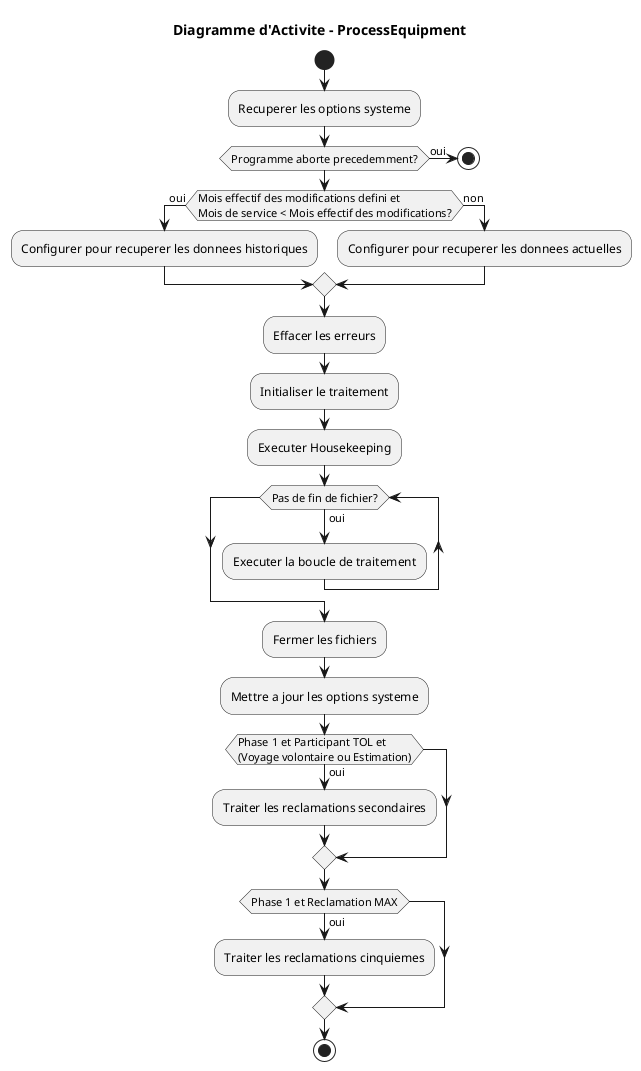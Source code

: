 @startuml ProcessEquipment Activity

title Diagramme d'Activite - ProcessEquipment

start

:Recuperer les options systeme;

if (Programme aborte precedemment?) then (oui)
  stop
endif

if (Mois effectif des modifications defini et\nMois de service < Mois effectif des modifications?) then (oui)
  :Configurer pour recuperer les donnees historiques;
else (non)
  :Configurer pour recuperer les donnees actuelles;
endif

:Effacer les erreurs;
:Initialiser le traitement;

:Executer Housekeeping;

while (Pas de fin de fichier?) is (oui)
  :Executer la boucle de traitement;
endwhile

:Fermer les fichiers;
:Mettre a jour les options systeme;

if (Phase 1 et Participant TOL et\n(Voyage volontaire ou Estimation)) then (oui)
  :Traiter les reclamations secondaires;
endif

if (Phase 1 et Reclamation MAX) then (oui)
  :Traiter les reclamations cinquiemes;
endif

stop

@enduml
